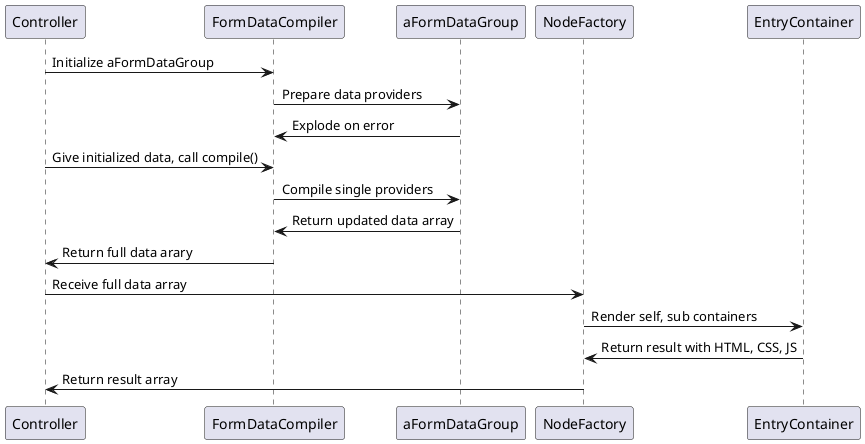 @startuml
Controller -> FormDataCompiler : Initialize aFormDataGroup
FormDataCompiler -> aFormDataGroup : Prepare data providers
aFormDataGroup -> FormDataCompiler : Explode on error
Controller -> FormDataCompiler : Give initialized data, call compile()
FormDataCompiler -> aFormDataGroup : Compile single providers
aFormDataGroup -> FormDataCompiler : Return updated data array
FormDataCompiler -> Controller : Return full data arary
Controller -> NodeFactory : Receive full data array
NodeFactory -> EntryContainer : Render self, sub containers
EntryContainer -> NodeFactory : Return result with HTML, CSS, JS
NodeFactory -> Controller : Return result array
@enduml
